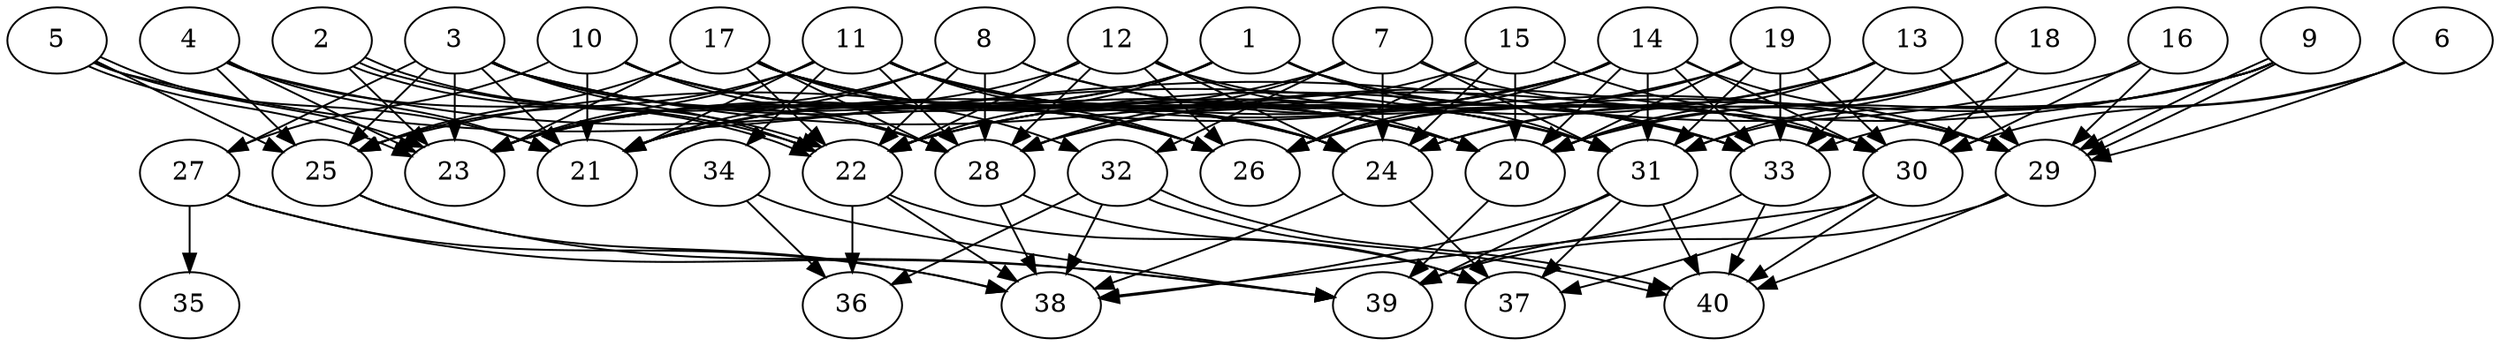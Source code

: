// DAG automatically generated by daggen at Thu Oct  3 14:06:48 2019
// ./daggen --dot -n 40 --ccr 0.5 --fat 0.7 --regular 0.5 --density 0.6 --mindata 5242880 --maxdata 52428800 
digraph G {
  1 [size="46080000", alpha="0.15", expect_size="23040000"] 
  1 -> 21 [size ="23040000"]
  1 -> 22 [size ="23040000"]
  1 -> 23 [size ="23040000"]
  1 -> 30 [size ="23040000"]
  1 -> 31 [size ="23040000"]
  1 -> 33 [size ="23040000"]
  2 [size="46309376", alpha="0.06", expect_size="23154688"] 
  2 -> 22 [size ="23154688"]
  2 -> 22 [size ="23154688"]
  2 -> 23 [size ="23154688"]
  2 -> 26 [size ="23154688"]
  3 [size="64929792", alpha="0.04", expect_size="32464896"] 
  3 -> 20 [size ="32464896"]
  3 -> 21 [size ="32464896"]
  3 -> 22 [size ="32464896"]
  3 -> 23 [size ="32464896"]
  3 -> 24 [size ="32464896"]
  3 -> 25 [size ="32464896"]
  3 -> 27 [size ="32464896"]
  3 -> 28 [size ="32464896"]
  3 -> 30 [size ="32464896"]
  4 [size="50114560", alpha="0.13", expect_size="25057280"] 
  4 -> 21 [size ="25057280"]
  4 -> 22 [size ="25057280"]
  4 -> 23 [size ="25057280"]
  4 -> 25 [size ="25057280"]
  4 -> 31 [size ="25057280"]
  5 [size="40431616", alpha="0.10", expect_size="20215808"] 
  5 -> 21 [size ="20215808"]
  5 -> 23 [size ="20215808"]
  5 -> 23 [size ="20215808"]
  5 -> 25 [size ="20215808"]
  5 -> 33 [size ="20215808"]
  6 [size="50542592", alpha="0.11", expect_size="25271296"] 
  6 -> 29 [size ="25271296"]
  6 -> 30 [size ="25271296"]
  6 -> 33 [size ="25271296"]
  7 [size="65912832", alpha="0.04", expect_size="32956416"] 
  7 -> 23 [size ="32956416"]
  7 -> 24 [size ="32956416"]
  7 -> 28 [size ="32956416"]
  7 -> 29 [size ="32956416"]
  7 -> 31 [size ="32956416"]
  7 -> 32 [size ="32956416"]
  8 [size="81809408", alpha="0.08", expect_size="40904704"] 
  8 -> 21 [size ="40904704"]
  8 -> 22 [size ="40904704"]
  8 -> 23 [size ="40904704"]
  8 -> 28 [size ="40904704"]
  8 -> 29 [size ="40904704"]
  8 -> 33 [size ="40904704"]
  9 [size="71878656", alpha="0.03", expect_size="35939328"] 
  9 -> 20 [size ="35939328"]
  9 -> 24 [size ="35939328"]
  9 -> 28 [size ="35939328"]
  9 -> 29 [size ="35939328"]
  9 -> 29 [size ="35939328"]
  9 -> 31 [size ="35939328"]
  10 [size="66519040", alpha="0.17", expect_size="33259520"] 
  10 -> 20 [size ="33259520"]
  10 -> 21 [size ="33259520"]
  10 -> 24 [size ="33259520"]
  10 -> 26 [size ="33259520"]
  10 -> 27 [size ="33259520"]
  10 -> 28 [size ="33259520"]
  11 [size="87058432", alpha="0.05", expect_size="43529216"] 
  11 -> 20 [size ="43529216"]
  11 -> 21 [size ="43529216"]
  11 -> 23 [size ="43529216"]
  11 -> 24 [size ="43529216"]
  11 -> 25 [size ="43529216"]
  11 -> 26 [size ="43529216"]
  11 -> 28 [size ="43529216"]
  11 -> 29 [size ="43529216"]
  11 -> 31 [size ="43529216"]
  11 -> 34 [size ="43529216"]
  12 [size="64937984", alpha="0.11", expect_size="32468992"] 
  12 -> 20 [size ="32468992"]
  12 -> 22 [size ="32468992"]
  12 -> 23 [size ="32468992"]
  12 -> 24 [size ="32468992"]
  12 -> 26 [size ="32468992"]
  12 -> 28 [size ="32468992"]
  12 -> 30 [size ="32468992"]
  13 [size="92805120", alpha="0.14", expect_size="46402560"] 
  13 -> 20 [size ="46402560"]
  13 -> 22 [size ="46402560"]
  13 -> 26 [size ="46402560"]
  13 -> 29 [size ="46402560"]
  13 -> 33 [size ="46402560"]
  14 [size="15779840", alpha="0.13", expect_size="7889920"] 
  14 -> 20 [size ="7889920"]
  14 -> 21 [size ="7889920"]
  14 -> 25 [size ="7889920"]
  14 -> 26 [size ="7889920"]
  14 -> 28 [size ="7889920"]
  14 -> 29 [size ="7889920"]
  14 -> 30 [size ="7889920"]
  14 -> 31 [size ="7889920"]
  14 -> 33 [size ="7889920"]
  15 [size="77869056", alpha="0.16", expect_size="38934528"] 
  15 -> 20 [size ="38934528"]
  15 -> 21 [size ="38934528"]
  15 -> 24 [size ="38934528"]
  15 -> 26 [size ="38934528"]
  15 -> 30 [size ="38934528"]
  16 [size="28866560", alpha="0.11", expect_size="14433280"] 
  16 -> 22 [size ="14433280"]
  16 -> 29 [size ="14433280"]
  16 -> 30 [size ="14433280"]
  17 [size="81483776", alpha="0.13", expect_size="40741888"] 
  17 -> 20 [size ="40741888"]
  17 -> 22 [size ="40741888"]
  17 -> 23 [size ="40741888"]
  17 -> 24 [size ="40741888"]
  17 -> 25 [size ="40741888"]
  17 -> 26 [size ="40741888"]
  17 -> 28 [size ="40741888"]
  17 -> 31 [size ="40741888"]
  17 -> 32 [size ="40741888"]
  18 [size="101255168", alpha="0.00", expect_size="50627584"] 
  18 -> 20 [size ="50627584"]
  18 -> 24 [size ="50627584"]
  18 -> 30 [size ="50627584"]
  18 -> 31 [size ="50627584"]
  19 [size="45748224", alpha="0.19", expect_size="22874112"] 
  19 -> 20 [size ="22874112"]
  19 -> 22 [size ="22874112"]
  19 -> 26 [size ="22874112"]
  19 -> 30 [size ="22874112"]
  19 -> 31 [size ="22874112"]
  19 -> 33 [size ="22874112"]
  20 [size="61044736", alpha="0.17", expect_size="30522368"] 
  20 -> 39 [size ="30522368"]
  21 [size="47296512", alpha="0.03", expect_size="23648256"] 
  22 [size="72308736", alpha="0.17", expect_size="36154368"] 
  22 -> 36 [size ="36154368"]
  22 -> 37 [size ="36154368"]
  22 -> 38 [size ="36154368"]
  23 [size="30451712", alpha="0.01", expect_size="15225856"] 
  24 [size="96925696", alpha="0.15", expect_size="48462848"] 
  24 -> 37 [size ="48462848"]
  24 -> 38 [size ="48462848"]
  25 [size="64544768", alpha="0.14", expect_size="32272384"] 
  25 -> 38 [size ="32272384"]
  25 -> 39 [size ="32272384"]
  26 [size="46002176", alpha="0.03", expect_size="23001088"] 
  27 [size="95668224", alpha="0.03", expect_size="47834112"] 
  27 -> 35 [size ="47834112"]
  27 -> 38 [size ="47834112"]
  27 -> 39 [size ="47834112"]
  28 [size="63698944", alpha="0.18", expect_size="31849472"] 
  28 -> 37 [size ="31849472"]
  28 -> 38 [size ="31849472"]
  29 [size="65550336", alpha="0.06", expect_size="32775168"] 
  29 -> 39 [size ="32775168"]
  29 -> 40 [size ="32775168"]
  30 [size="61200384", alpha="0.06", expect_size="30600192"] 
  30 -> 37 [size ="30600192"]
  30 -> 38 [size ="30600192"]
  30 -> 40 [size ="30600192"]
  31 [size="48617472", alpha="0.02", expect_size="24308736"] 
  31 -> 37 [size ="24308736"]
  31 -> 38 [size ="24308736"]
  31 -> 39 [size ="24308736"]
  31 -> 40 [size ="24308736"]
  32 [size="63395840", alpha="0.09", expect_size="31697920"] 
  32 -> 36 [size ="31697920"]
  32 -> 38 [size ="31697920"]
  32 -> 40 [size ="31697920"]
  32 -> 40 [size ="31697920"]
  33 [size="46989312", alpha="0.14", expect_size="23494656"] 
  33 -> 39 [size ="23494656"]
  33 -> 40 [size ="23494656"]
  34 [size="53843968", alpha="0.01", expect_size="26921984"] 
  34 -> 36 [size ="26921984"]
  34 -> 39 [size ="26921984"]
  35 [size="29214720", alpha="0.01", expect_size="14607360"] 
  36 [size="97423360", alpha="0.06", expect_size="48711680"] 
  37 [size="15409152", alpha="0.05", expect_size="7704576"] 
  38 [size="27346944", alpha="0.04", expect_size="13673472"] 
  39 [size="15816704", alpha="0.10", expect_size="7908352"] 
  40 [size="42215424", alpha="0.07", expect_size="21107712"] 
}
